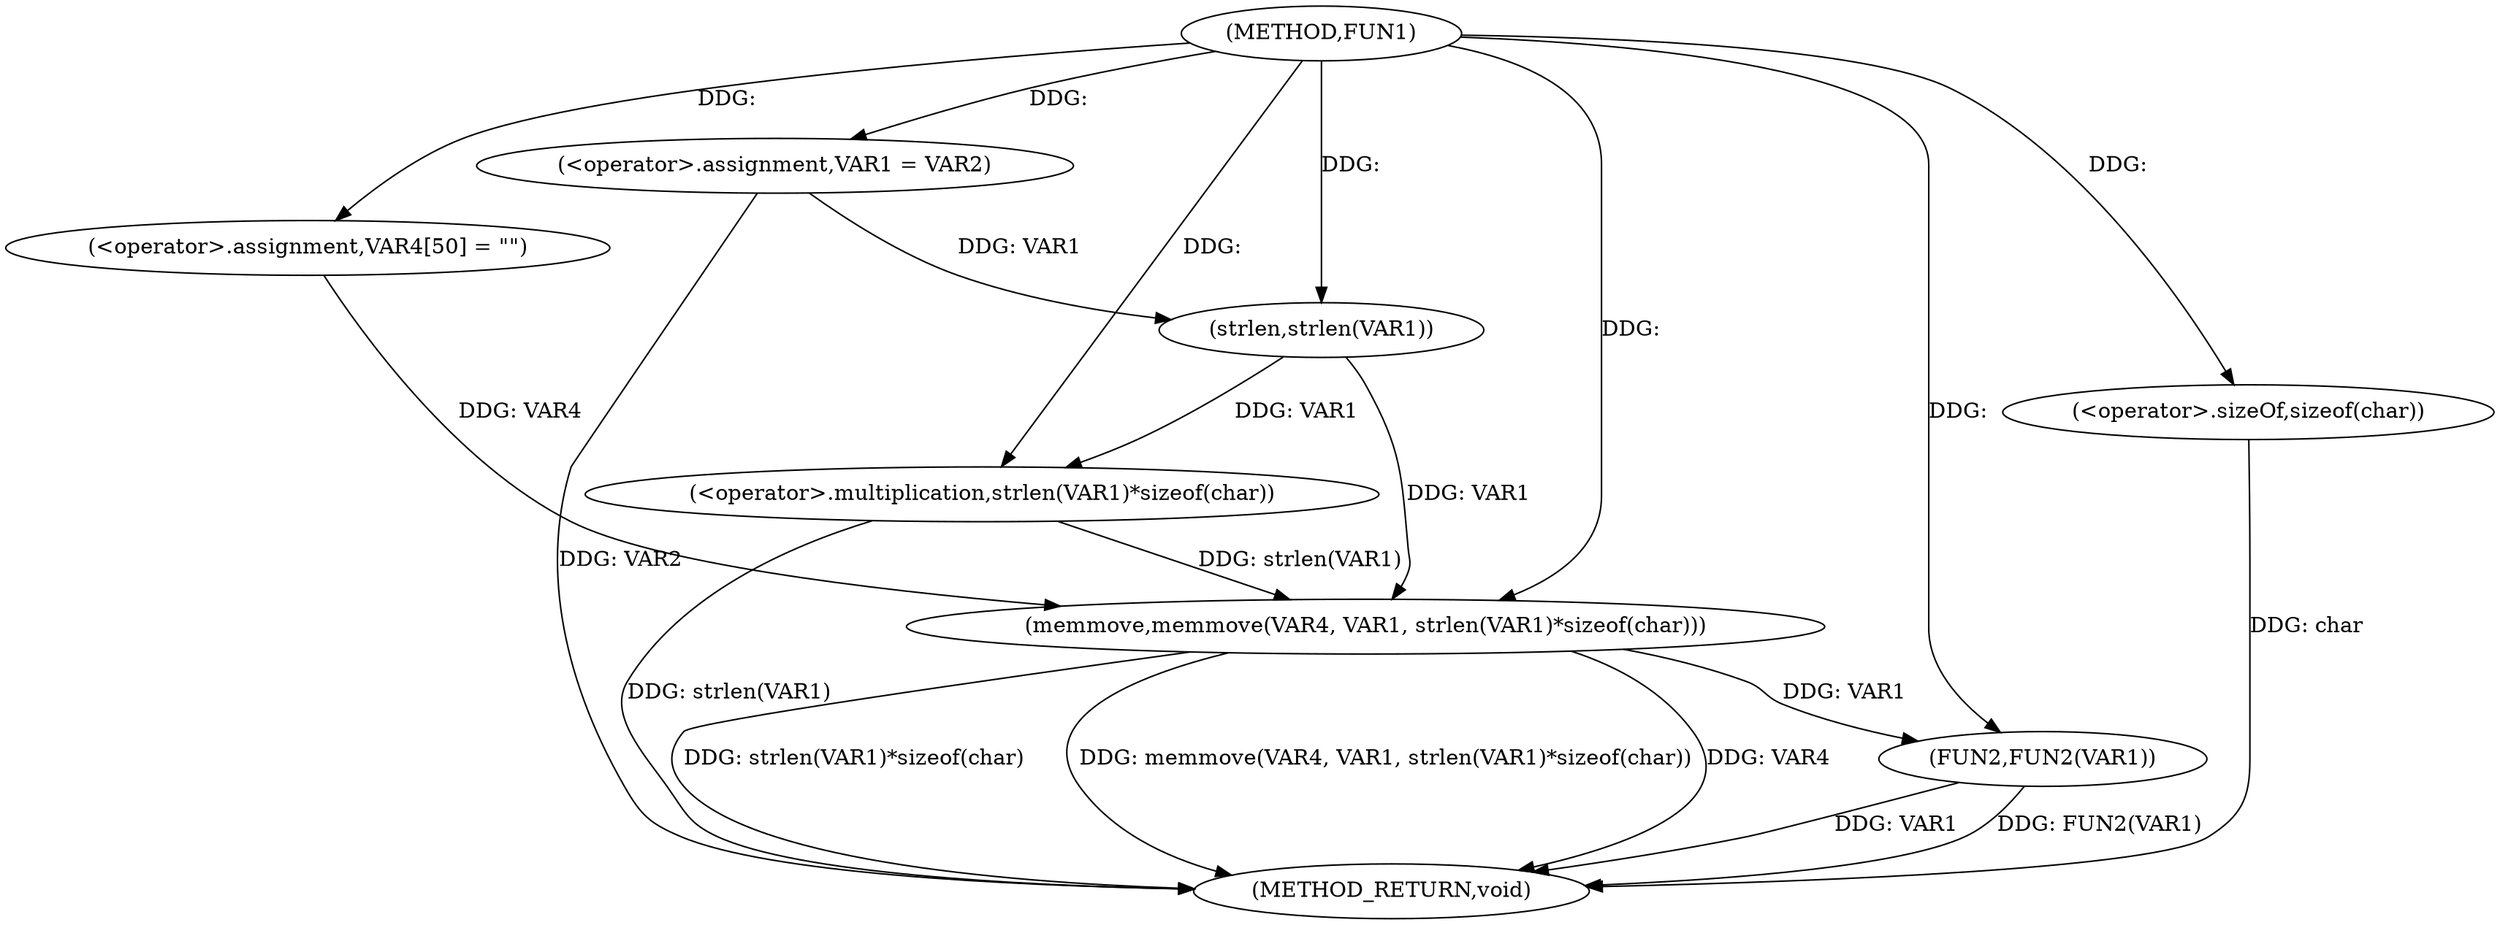 digraph FUN1 {  
"1000100" [label = "(METHOD,FUN1)" ]
"1000124" [label = "(METHOD_RETURN,void)" ]
"1000104" [label = "(<operator>.assignment,VAR1 = VAR2)" ]
"1000111" [label = "(<operator>.assignment,VAR4[50] = \"\")" ]
"1000114" [label = "(memmove,memmove(VAR4, VAR1, strlen(VAR1)*sizeof(char)))" ]
"1000117" [label = "(<operator>.multiplication,strlen(VAR1)*sizeof(char))" ]
"1000118" [label = "(strlen,strlen(VAR1))" ]
"1000120" [label = "(<operator>.sizeOf,sizeof(char))" ]
"1000122" [label = "(FUN2,FUN2(VAR1))" ]
  "1000114" -> "1000124"  [ label = "DDG: strlen(VAR1)*sizeof(char)"] 
  "1000114" -> "1000124"  [ label = "DDG: memmove(VAR4, VAR1, strlen(VAR1)*sizeof(char))"] 
  "1000122" -> "1000124"  [ label = "DDG: VAR1"] 
  "1000117" -> "1000124"  [ label = "DDG: strlen(VAR1)"] 
  "1000122" -> "1000124"  [ label = "DDG: FUN2(VAR1)"] 
  "1000104" -> "1000124"  [ label = "DDG: VAR2"] 
  "1000114" -> "1000124"  [ label = "DDG: VAR4"] 
  "1000120" -> "1000124"  [ label = "DDG: char"] 
  "1000100" -> "1000104"  [ label = "DDG: "] 
  "1000100" -> "1000111"  [ label = "DDG: "] 
  "1000111" -> "1000114"  [ label = "DDG: VAR4"] 
  "1000100" -> "1000114"  [ label = "DDG: "] 
  "1000118" -> "1000114"  [ label = "DDG: VAR1"] 
  "1000117" -> "1000114"  [ label = "DDG: strlen(VAR1)"] 
  "1000118" -> "1000117"  [ label = "DDG: VAR1"] 
  "1000104" -> "1000118"  [ label = "DDG: VAR1"] 
  "1000100" -> "1000118"  [ label = "DDG: "] 
  "1000100" -> "1000117"  [ label = "DDG: "] 
  "1000100" -> "1000120"  [ label = "DDG: "] 
  "1000114" -> "1000122"  [ label = "DDG: VAR1"] 
  "1000100" -> "1000122"  [ label = "DDG: "] 
}
